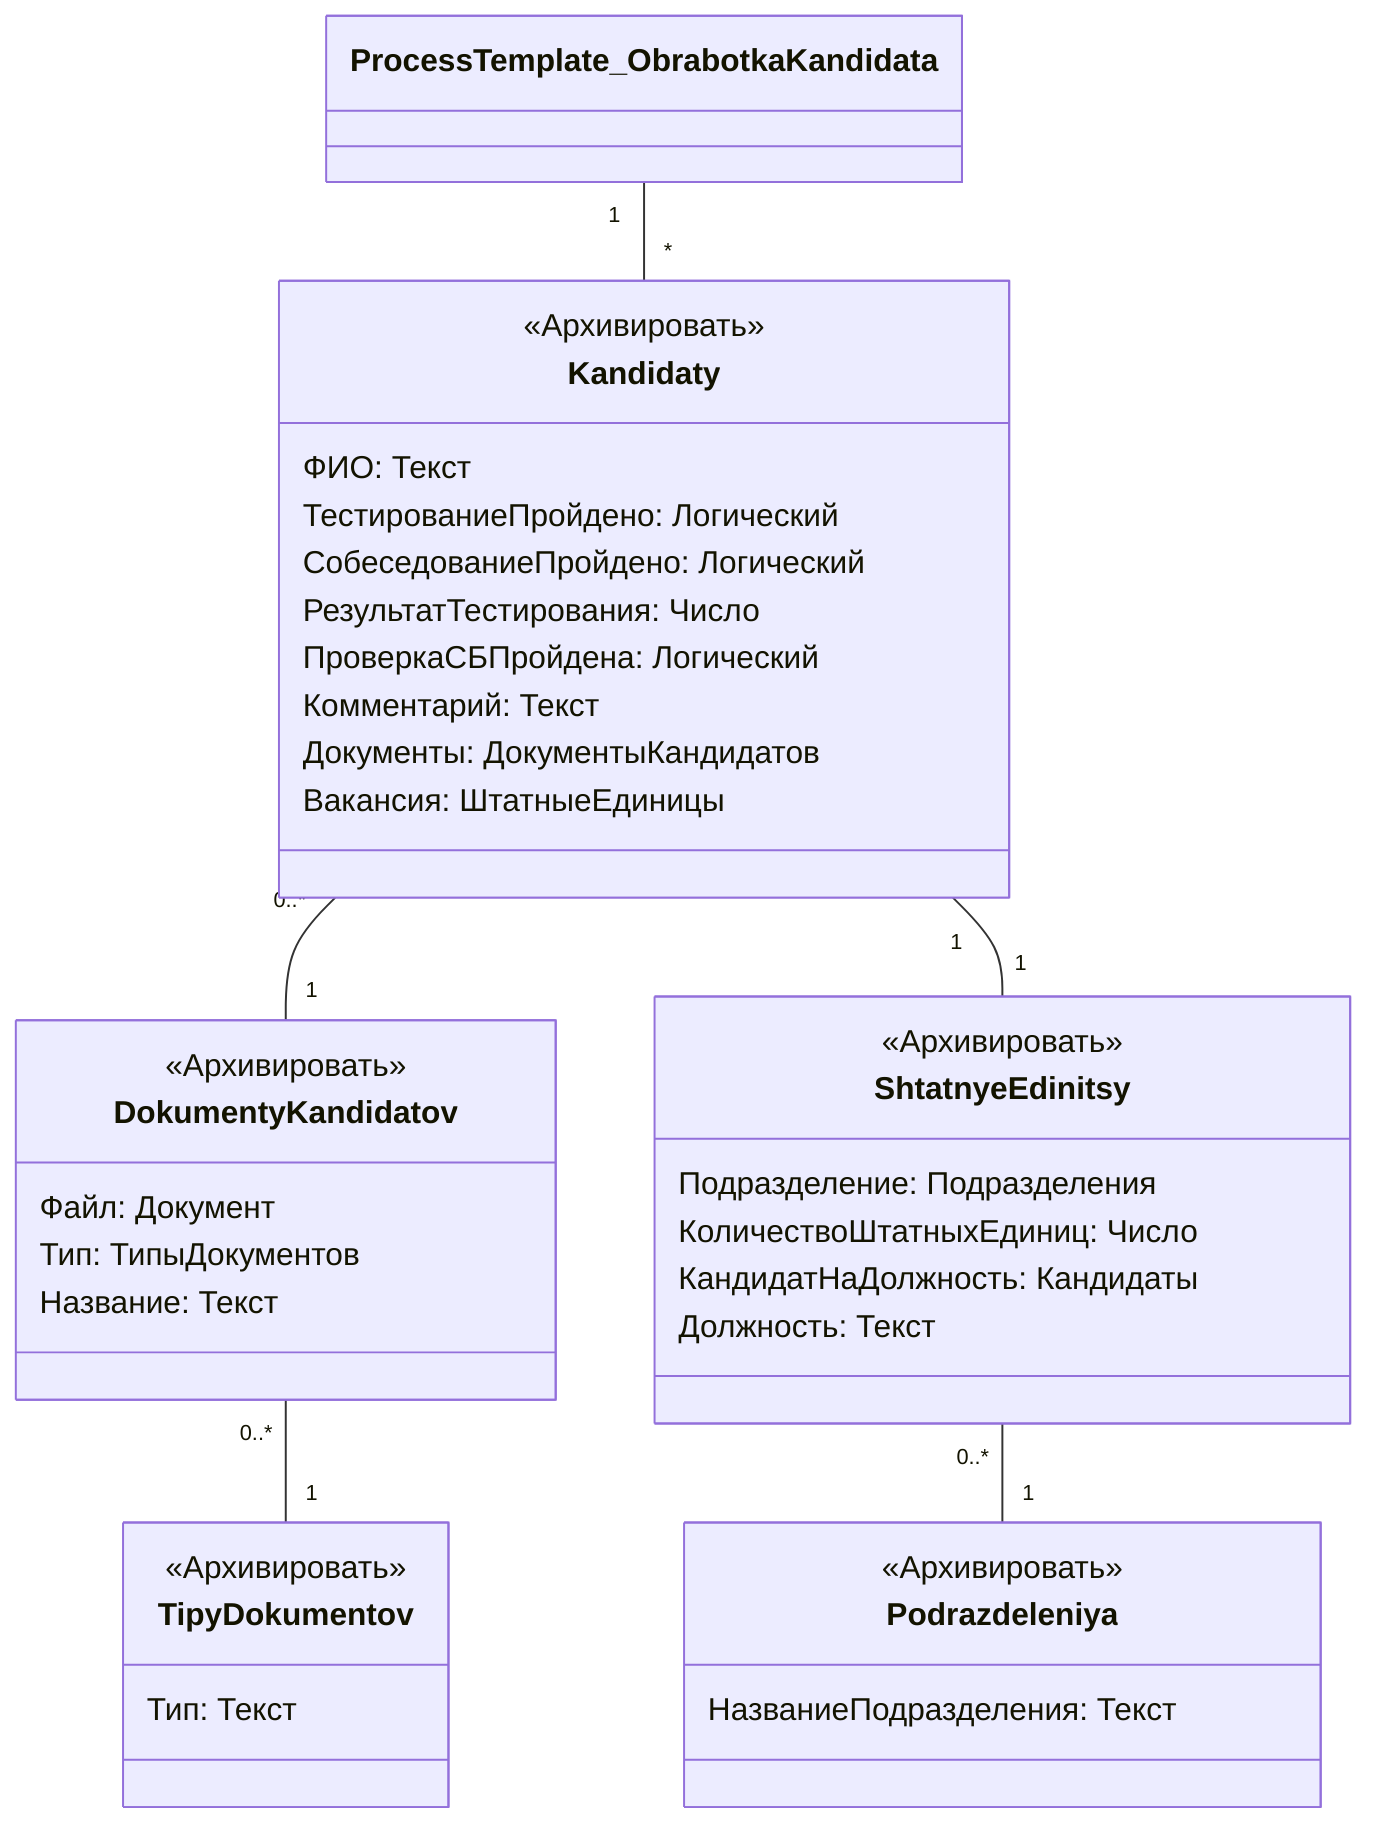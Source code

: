 classDiagram
    class ProcessTemplate_ObrabotkaKandidata {
    }
    class Kandidaty {
        ФИО: Текст
        ТестированиеПройдено: Логический
        СобеседованиеПройдено: Логический
        РезультатТестирования: Число
        ПроверкаСБПройдена: Логический
        Комментарий: Текст
        Документы: ДокументыКандидатов
        Вакансия: ШтатныеЕдиницы
        <<Архивировать>>
        <<Сохранить>>
        <<Создать>>
        <<Удалить>>
    }
    class DokumentyKandidatov {
        Файл: Документ
        Тип: ТипыДокументов
        Название: Текст
        <<Архивировать>>
        <<Сохранить>>
        <<Создать>>
        <<Удалить>>
    }
    class TipyDokumentov {
        Тип: Текст
        <<Архивировать>>
        <<Сохранить>>
        <<Создать>>
        <<Удалить>>
    }
    class ShtatnyeEdinitsy {
        Подразделение: Подразделения
        КоличествоШтатныхЕдиниц: Число
        КандидатНаДолжность: Кандидаты
        Должность: Текст
        <<Архивировать>>
        <<Сохранить>>
        <<Создать>>
        <<Удалить>>
    }
    class Podrazdeleniya {
        НазваниеПодразделения: Текст
        <<Архивировать>>
        <<Сохранить>>
        <<Создать>>
        <<Удалить>>
    }
    ProcessTemplate_ObrabotkaKandidata "1" -- "*" Kandidaty
    Kandidaty "0..*" -- "1" DokumentyKandidatov
    Kandidaty "1" -- "1" ShtatnyeEdinitsy
    DokumentyKandidatov "0..*" -- "1" TipyDokumentov
    ShtatnyeEdinitsy "0..*" -- "1" Podrazdeleniya